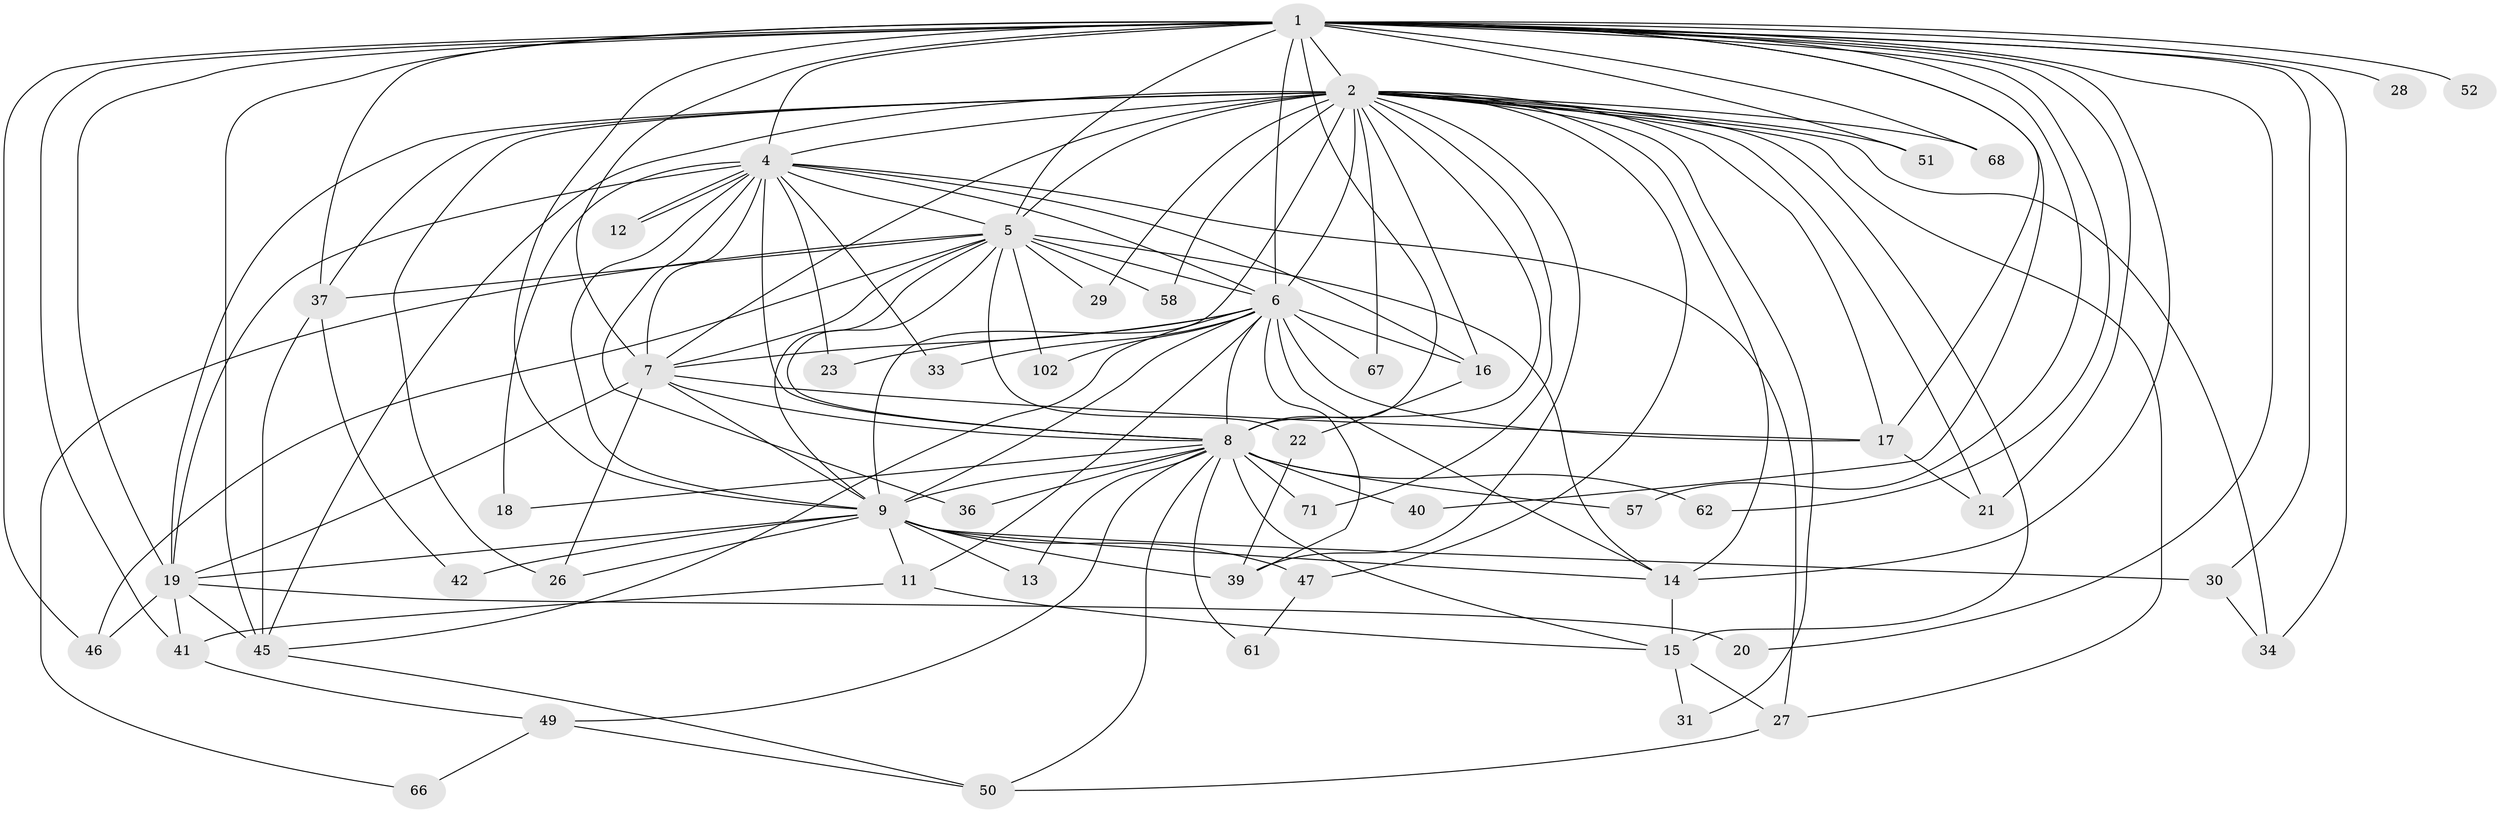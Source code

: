 // original degree distribution, {25: 0.00980392156862745, 20: 0.0196078431372549, 21: 0.0196078431372549, 18: 0.00980392156862745, 19: 0.00980392156862745, 23: 0.00980392156862745, 14: 0.00980392156862745, 24: 0.00980392156862745, 4: 0.14705882352941177, 2: 0.5686274509803921, 5: 0.0392156862745098, 6: 0.0196078431372549, 9: 0.00980392156862745, 3: 0.11764705882352941}
// Generated by graph-tools (version 1.1) at 2025/17/03/04/25 18:17:49]
// undirected, 51 vertices, 137 edges
graph export_dot {
graph [start="1"]
  node [color=gray90,style=filled];
  1 [super="+59+3"];
  2 [super="+38+10"];
  4;
  5;
  6 [super="+78"];
  7 [super="+60+84"];
  8;
  9 [super="+44+43+80+100+90"];
  11;
  12;
  13;
  14 [super="+65+32+74"];
  15;
  16 [super="+76"];
  17 [super="+96+54"];
  18;
  19 [super="+88"];
  20;
  21 [super="+83"];
  22 [super="+97"];
  23;
  26 [super="+87"];
  27 [super="+91"];
  28;
  29;
  30;
  31;
  33;
  34;
  36;
  37;
  39 [super="+81"];
  40;
  41 [super="+99"];
  42;
  45 [super="+92+48+55"];
  46 [super="+53+85"];
  47;
  49;
  50 [super="+101"];
  51;
  52;
  57;
  58;
  61;
  62;
  66;
  67;
  68;
  71;
  102;
  1 -- 2 [weight=5];
  1 -- 4 [weight=2];
  1 -- 5 [weight=2];
  1 -- 6 [weight=3];
  1 -- 7 [weight=2];
  1 -- 8 [weight=2];
  1 -- 9 [weight=4];
  1 -- 14 [weight=2];
  1 -- 20;
  1 -- 21 [weight=2];
  1 -- 30;
  1 -- 34;
  1 -- 37;
  1 -- 40;
  1 -- 46 [weight=2];
  1 -- 51;
  1 -- 57;
  1 -- 68;
  1 -- 19;
  1 -- 28;
  1 -- 41;
  1 -- 52;
  1 -- 62;
  1 -- 45 [weight=2];
  1 -- 17;
  2 -- 4 [weight=2];
  2 -- 5 [weight=4];
  2 -- 6 [weight=2];
  2 -- 7 [weight=3];
  2 -- 8 [weight=3];
  2 -- 9 [weight=3];
  2 -- 17 [weight=3];
  2 -- 21;
  2 -- 26;
  2 -- 27;
  2 -- 31;
  2 -- 58;
  2 -- 71;
  2 -- 34;
  2 -- 19;
  2 -- 68;
  2 -- 14 [weight=2];
  2 -- 67;
  2 -- 37;
  2 -- 39;
  2 -- 45;
  2 -- 47;
  2 -- 16;
  2 -- 15;
  2 -- 51;
  2 -- 29;
  4 -- 5;
  4 -- 6;
  4 -- 7;
  4 -- 8;
  4 -- 9;
  4 -- 12;
  4 -- 12;
  4 -- 18;
  4 -- 23;
  4 -- 33;
  4 -- 36;
  4 -- 27;
  4 -- 16;
  4 -- 19;
  5 -- 6;
  5 -- 7;
  5 -- 8;
  5 -- 9;
  5 -- 22;
  5 -- 29;
  5 -- 37;
  5 -- 58;
  5 -- 66;
  5 -- 102;
  5 -- 46;
  5 -- 14;
  6 -- 7 [weight=3];
  6 -- 8;
  6 -- 9 [weight=3];
  6 -- 11;
  6 -- 16;
  6 -- 23;
  6 -- 33;
  6 -- 39;
  6 -- 67;
  6 -- 102;
  6 -- 45;
  6 -- 14;
  6 -- 17;
  7 -- 8;
  7 -- 9;
  7 -- 17;
  7 -- 19;
  7 -- 26;
  8 -- 9;
  8 -- 13;
  8 -- 15;
  8 -- 18;
  8 -- 36;
  8 -- 40;
  8 -- 49;
  8 -- 50;
  8 -- 57;
  8 -- 61;
  8 -- 62;
  8 -- 71;
  9 -- 11;
  9 -- 13;
  9 -- 14 [weight=2];
  9 -- 26;
  9 -- 30;
  9 -- 42;
  9 -- 47;
  9 -- 39;
  9 -- 19;
  11 -- 15;
  11 -- 41;
  14 -- 15;
  15 -- 27;
  15 -- 31;
  16 -- 22;
  17 -- 21;
  19 -- 20;
  19 -- 41;
  19 -- 45;
  19 -- 46;
  22 -- 39;
  27 -- 50;
  30 -- 34;
  37 -- 42;
  37 -- 45;
  41 -- 49;
  45 -- 50;
  47 -- 61;
  49 -- 50;
  49 -- 66;
}
